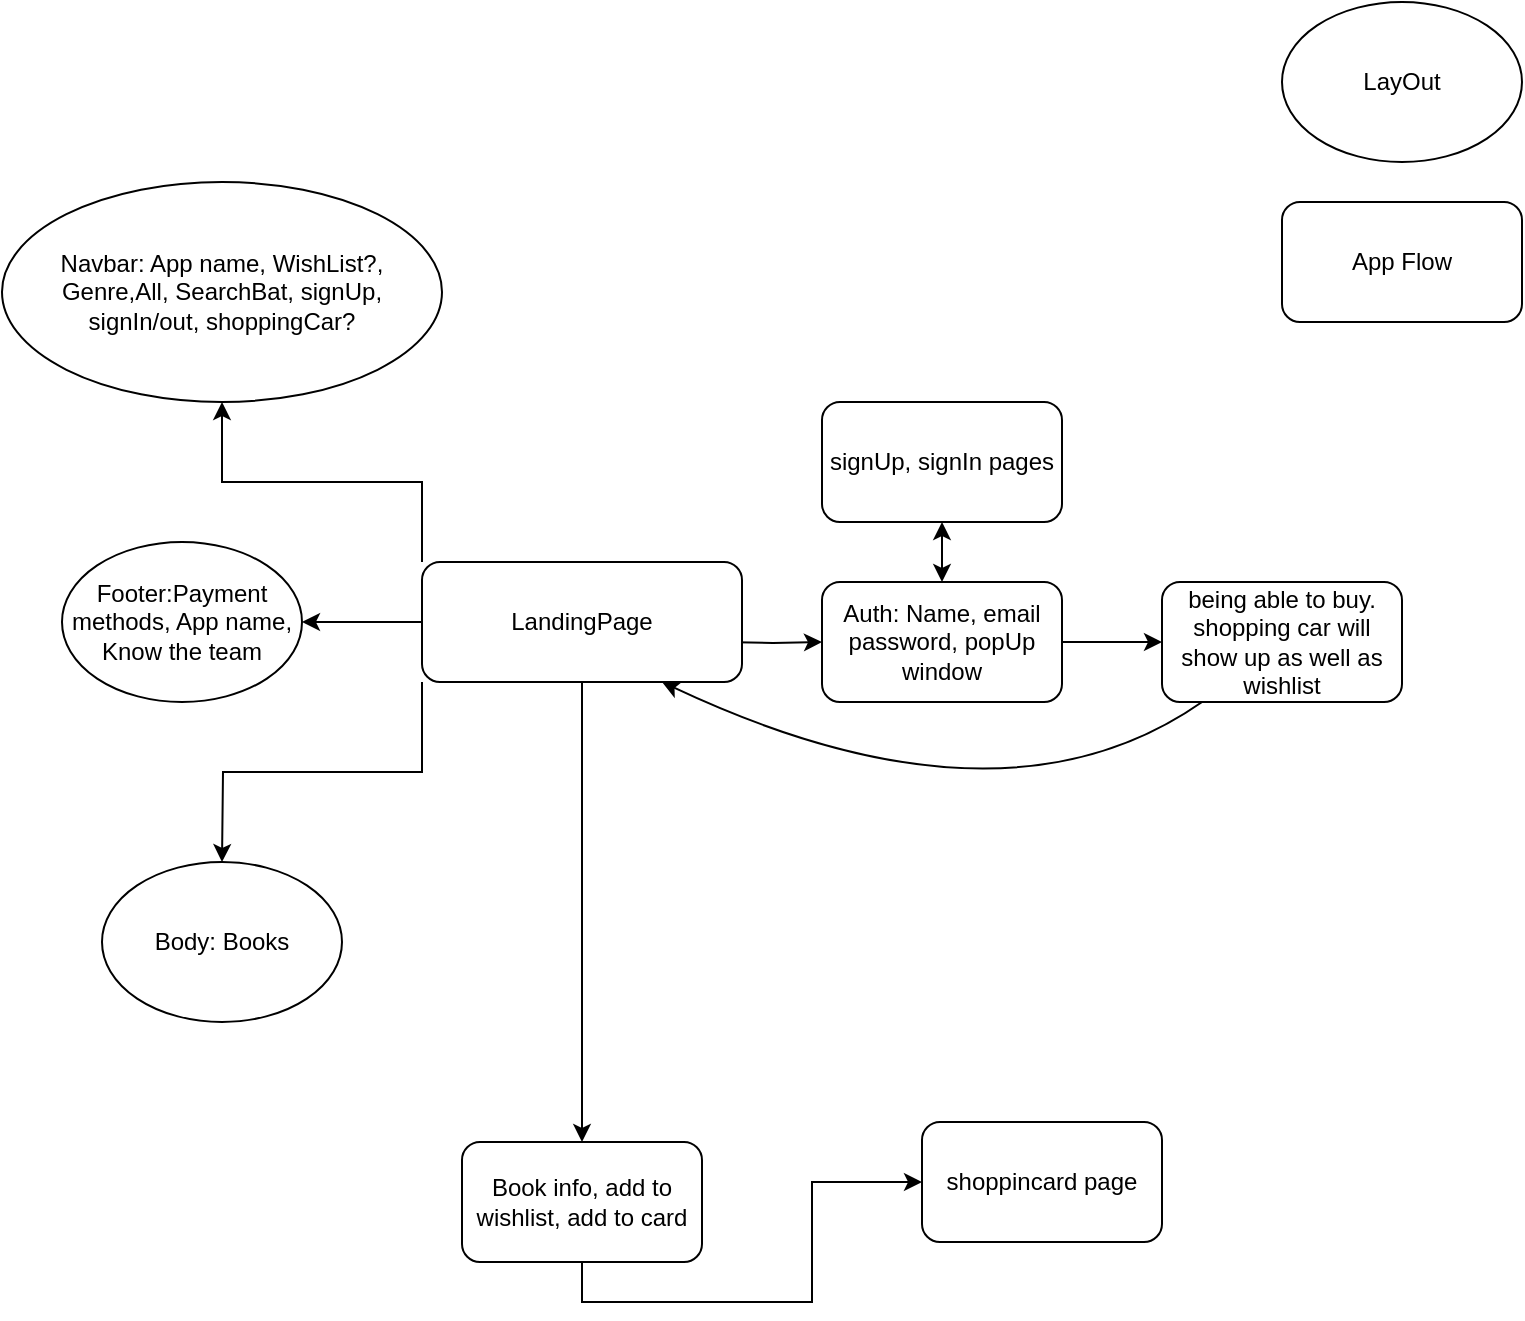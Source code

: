 <mxfile version="20.5.3" type="google"><diagram id="MfAnS7jVajGQMi-Zk-oy" name="Page-1"><mxGraphModel dx="1090" dy="795" grid="1" gridSize="10" guides="1" tooltips="1" connect="1" arrows="1" fold="1" page="1" pageScale="1" pageWidth="850" pageHeight="1100" math="0" shadow="0"><root><mxCell id="0"/><mxCell id="1" parent="0"/><mxCell id="iyiSAAlhFG3eavNtZmaX-146" style="edgeStyle=orthogonalEdgeStyle;rounded=0;orthogonalLoop=1;jettySize=auto;html=1;" edge="1" parent="1" target="iyiSAAlhFG3eavNtZmaX-145"><mxGeometry relative="1" as="geometry"><mxPoint x="400" y="340" as="sourcePoint"/></mxGeometry></mxCell><mxCell id="iyiSAAlhFG3eavNtZmaX-148" style="edgeStyle=orthogonalEdgeStyle;rounded=0;orthogonalLoop=1;jettySize=auto;html=1;exitX=0.5;exitY=1;exitDx=0;exitDy=0;" edge="1" parent="1" source="iyiSAAlhFG3eavNtZmaX-143" target="iyiSAAlhFG3eavNtZmaX-147"><mxGeometry relative="1" as="geometry"/></mxCell><mxCell id="iyiSAAlhFG3eavNtZmaX-158" style="edgeStyle=orthogonalEdgeStyle;rounded=0;orthogonalLoop=1;jettySize=auto;html=1;entryX=1;entryY=0.5;entryDx=0;entryDy=0;" edge="1" parent="1" source="iyiSAAlhFG3eavNtZmaX-143" target="iyiSAAlhFG3eavNtZmaX-167"><mxGeometry relative="1" as="geometry"><mxPoint x="220" y="330" as="targetPoint"/></mxGeometry></mxCell><mxCell id="iyiSAAlhFG3eavNtZmaX-160" style="edgeStyle=orthogonalEdgeStyle;rounded=0;orthogonalLoop=1;jettySize=auto;html=1;exitX=0;exitY=0;exitDx=0;exitDy=0;entryX=0.5;entryY=1;entryDx=0;entryDy=0;" edge="1" parent="1" source="iyiSAAlhFG3eavNtZmaX-143" target="iyiSAAlhFG3eavNtZmaX-166"><mxGeometry relative="1" as="geometry"><mxPoint x="270" y="200" as="targetPoint"/></mxGeometry></mxCell><mxCell id="iyiSAAlhFG3eavNtZmaX-162" style="edgeStyle=orthogonalEdgeStyle;rounded=0;orthogonalLoop=1;jettySize=auto;html=1;exitX=0;exitY=1;exitDx=0;exitDy=0;" edge="1" parent="1" source="iyiSAAlhFG3eavNtZmaX-143"><mxGeometry relative="1" as="geometry"><mxPoint x="150" y="450" as="targetPoint"/></mxGeometry></mxCell><mxCell id="iyiSAAlhFG3eavNtZmaX-143" value="LandingPage" style="rounded=1;whiteSpace=wrap;html=1;" vertex="1" parent="1"><mxGeometry x="250" y="300" width="160" height="60" as="geometry"/></mxCell><mxCell id="iyiSAAlhFG3eavNtZmaX-153" style="edgeStyle=orthogonalEdgeStyle;rounded=0;orthogonalLoop=1;jettySize=auto;html=1;exitX=1;exitY=0.5;exitDx=0;exitDy=0;" edge="1" parent="1" source="iyiSAAlhFG3eavNtZmaX-145" target="iyiSAAlhFG3eavNtZmaX-152"><mxGeometry relative="1" as="geometry"/></mxCell><mxCell id="iyiSAAlhFG3eavNtZmaX-145" value="Auth: Name, email password, popUp window" style="rounded=1;whiteSpace=wrap;html=1;" vertex="1" parent="1"><mxGeometry x="450" y="310" width="120" height="60" as="geometry"/></mxCell><mxCell id="iyiSAAlhFG3eavNtZmaX-165" style="edgeStyle=orthogonalEdgeStyle;rounded=0;orthogonalLoop=1;jettySize=auto;html=1;exitX=0.5;exitY=1;exitDx=0;exitDy=0;" edge="1" parent="1" source="iyiSAAlhFG3eavNtZmaX-147" target="iyiSAAlhFG3eavNtZmaX-164"><mxGeometry relative="1" as="geometry"/></mxCell><mxCell id="iyiSAAlhFG3eavNtZmaX-147" value="Book info, add to wishlist, add to card" style="rounded=1;whiteSpace=wrap;html=1;" vertex="1" parent="1"><mxGeometry x="270" y="590" width="120" height="60" as="geometry"/></mxCell><mxCell id="iyiSAAlhFG3eavNtZmaX-152" value="being able to buy. shopping car will show up as well as wishlist" style="rounded=1;whiteSpace=wrap;html=1;" vertex="1" parent="1"><mxGeometry x="620" y="310" width="120" height="60" as="geometry"/></mxCell><mxCell id="iyiSAAlhFG3eavNtZmaX-154" value="signUp, signIn pages" style="rounded=1;whiteSpace=wrap;html=1;" vertex="1" parent="1"><mxGeometry x="450" y="220" width="120" height="60" as="geometry"/></mxCell><mxCell id="iyiSAAlhFG3eavNtZmaX-156" value="" style="endArrow=classic;startArrow=classic;html=1;rounded=0;entryX=0.5;entryY=1;entryDx=0;entryDy=0;" edge="1" parent="1" source="iyiSAAlhFG3eavNtZmaX-145" target="iyiSAAlhFG3eavNtZmaX-154"><mxGeometry width="50" height="50" relative="1" as="geometry"><mxPoint x="470" y="330" as="sourcePoint"/><mxPoint x="520" y="280" as="targetPoint"/></mxGeometry></mxCell><mxCell id="iyiSAAlhFG3eavNtZmaX-164" value="shoppincard page" style="rounded=1;whiteSpace=wrap;html=1;" vertex="1" parent="1"><mxGeometry x="500" y="580" width="120" height="60" as="geometry"/></mxCell><mxCell id="iyiSAAlhFG3eavNtZmaX-166" value="Navbar: App name, WishList?, Genre,All, SearchBat, signUp, signIn/out, shoppingCar?" style="ellipse;whiteSpace=wrap;html=1;" vertex="1" parent="1"><mxGeometry x="40" y="110" width="220" height="110" as="geometry"/></mxCell><mxCell id="iyiSAAlhFG3eavNtZmaX-167" value="Footer:Payment methods, App name, Know the team" style="ellipse;whiteSpace=wrap;html=1;" vertex="1" parent="1"><mxGeometry x="70" y="290" width="120" height="80" as="geometry"/></mxCell><mxCell id="iyiSAAlhFG3eavNtZmaX-168" value="Body: Books" style="ellipse;whiteSpace=wrap;html=1;" vertex="1" parent="1"><mxGeometry x="90" y="450" width="120" height="80" as="geometry"/></mxCell><mxCell id="iyiSAAlhFG3eavNtZmaX-170" value="" style="curved=1;endArrow=classic;html=1;rounded=0;entryX=0.75;entryY=1;entryDx=0;entryDy=0;exitX=0.167;exitY=1;exitDx=0;exitDy=0;exitPerimeter=0;" edge="1" parent="1" source="iyiSAAlhFG3eavNtZmaX-152" target="iyiSAAlhFG3eavNtZmaX-143"><mxGeometry width="50" height="50" relative="1" as="geometry"><mxPoint x="520" y="460" as="sourcePoint"/><mxPoint x="570" y="410" as="targetPoint"/><Array as="points"><mxPoint x="540" y="440"/></Array></mxGeometry></mxCell><mxCell id="iyiSAAlhFG3eavNtZmaX-171" value="LayOut" style="ellipse;whiteSpace=wrap;html=1;" vertex="1" parent="1"><mxGeometry x="680" y="20" width="120" height="80" as="geometry"/></mxCell><mxCell id="iyiSAAlhFG3eavNtZmaX-172" value="App Flow" style="rounded=1;whiteSpace=wrap;html=1;" vertex="1" parent="1"><mxGeometry x="680" y="120" width="120" height="60" as="geometry"/></mxCell></root></mxGraphModel></diagram></mxfile>